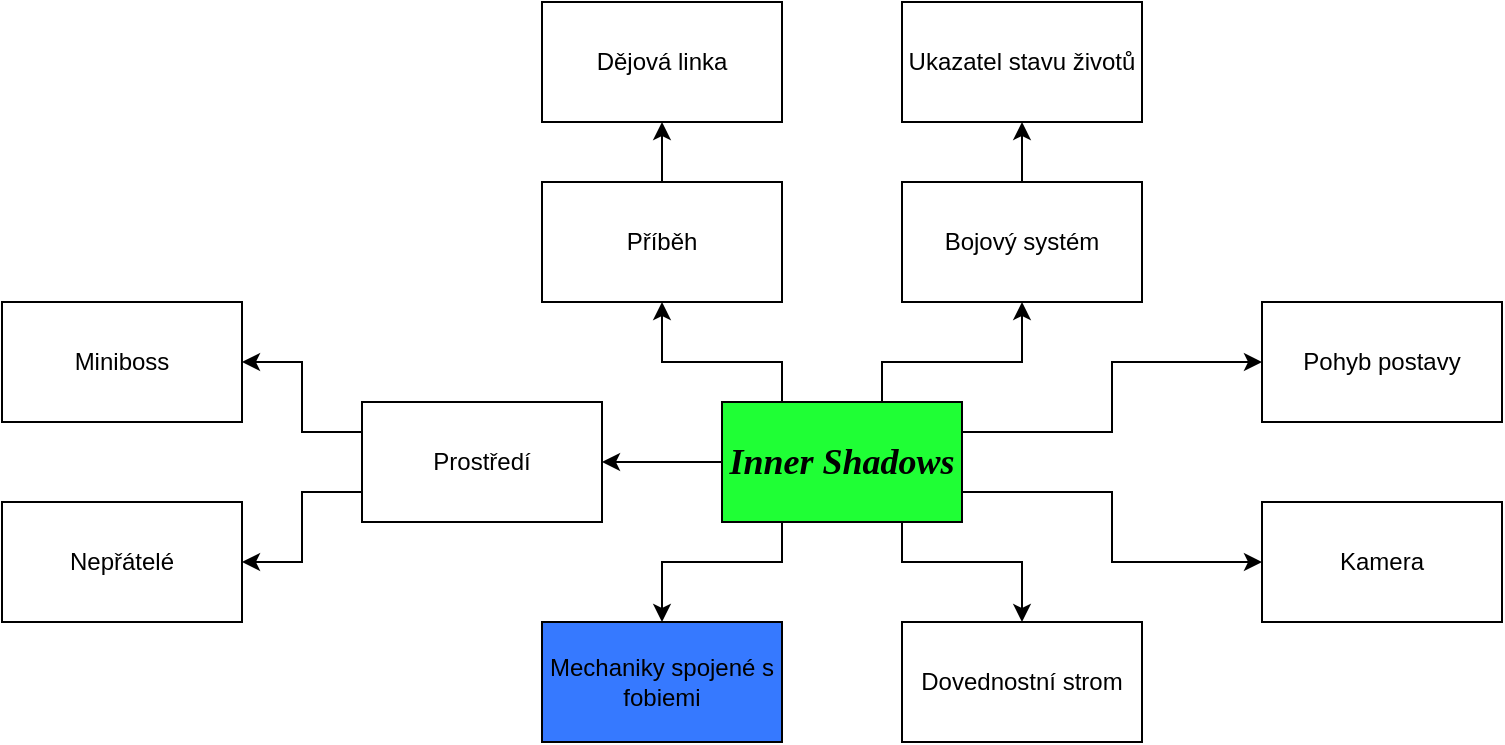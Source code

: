 <mxfile version="24.0.8" type="device">
  <diagram name="Stránka-1" id="MLeJqScTI_KYKoAGsEYJ">
    <mxGraphModel dx="1034" dy="446" grid="1" gridSize="10" guides="1" tooltips="1" connect="1" arrows="1" fold="1" page="1" pageScale="1" pageWidth="850" pageHeight="1100" math="0" shadow="0">
      <root>
        <mxCell id="0" />
        <mxCell id="1" parent="0" />
        <mxCell id="bwVD4fZZ-03ds_QMKwTW-23" style="edgeStyle=orthogonalEdgeStyle;rounded=0;orthogonalLoop=1;jettySize=auto;html=1;exitX=0.75;exitY=1;exitDx=0;exitDy=0;entryX=0.5;entryY=0;entryDx=0;entryDy=0;" parent="1" source="bwVD4fZZ-03ds_QMKwTW-1" target="bwVD4fZZ-03ds_QMKwTW-2" edge="1">
          <mxGeometry relative="1" as="geometry">
            <Array as="points">
              <mxPoint x="460" y="340" />
              <mxPoint x="520" y="340" />
            </Array>
          </mxGeometry>
        </mxCell>
        <mxCell id="bwVD4fZZ-03ds_QMKwTW-25" style="edgeStyle=orthogonalEdgeStyle;rounded=0;orthogonalLoop=1;jettySize=auto;html=1;exitX=0.25;exitY=1;exitDx=0;exitDy=0;entryX=0.5;entryY=0;entryDx=0;entryDy=0;" parent="1" source="bwVD4fZZ-03ds_QMKwTW-1" target="bwVD4fZZ-03ds_QMKwTW-24" edge="1">
          <mxGeometry relative="1" as="geometry">
            <Array as="points">
              <mxPoint x="400" y="340" />
              <mxPoint x="340" y="340" />
            </Array>
          </mxGeometry>
        </mxCell>
        <mxCell id="bwVD4fZZ-03ds_QMKwTW-32" style="edgeStyle=orthogonalEdgeStyle;rounded=0;orthogonalLoop=1;jettySize=auto;html=1;exitX=0.75;exitY=0;exitDx=0;exitDy=0;entryX=0.5;entryY=1;entryDx=0;entryDy=0;" parent="1" source="bwVD4fZZ-03ds_QMKwTW-1" target="bwVD4fZZ-03ds_QMKwTW-28" edge="1">
          <mxGeometry relative="1" as="geometry">
            <Array as="points">
              <mxPoint x="450" y="260" />
              <mxPoint x="450" y="240" />
              <mxPoint x="520" y="240" />
            </Array>
          </mxGeometry>
        </mxCell>
        <mxCell id="bwVD4fZZ-03ds_QMKwTW-36" style="edgeStyle=orthogonalEdgeStyle;rounded=0;orthogonalLoop=1;jettySize=auto;html=1;exitX=0.25;exitY=0;exitDx=0;exitDy=0;entryX=0.5;entryY=1;entryDx=0;entryDy=0;" parent="1" source="bwVD4fZZ-03ds_QMKwTW-1" target="bwVD4fZZ-03ds_QMKwTW-34" edge="1">
          <mxGeometry relative="1" as="geometry">
            <Array as="points">
              <mxPoint x="400" y="240" />
              <mxPoint x="340" y="240" />
            </Array>
          </mxGeometry>
        </mxCell>
        <mxCell id="bwVD4fZZ-03ds_QMKwTW-39" style="edgeStyle=orthogonalEdgeStyle;rounded=0;orthogonalLoop=1;jettySize=auto;html=1;exitX=1;exitY=0.25;exitDx=0;exitDy=0;entryX=0;entryY=0.5;entryDx=0;entryDy=0;" parent="1" source="bwVD4fZZ-03ds_QMKwTW-1" target="bwVD4fZZ-03ds_QMKwTW-8" edge="1">
          <mxGeometry relative="1" as="geometry" />
        </mxCell>
        <mxCell id="bwVD4fZZ-03ds_QMKwTW-40" style="edgeStyle=orthogonalEdgeStyle;rounded=0;orthogonalLoop=1;jettySize=auto;html=1;exitX=1;exitY=0.75;exitDx=0;exitDy=0;entryX=0;entryY=0.5;entryDx=0;entryDy=0;" parent="1" source="bwVD4fZZ-03ds_QMKwTW-1" target="bwVD4fZZ-03ds_QMKwTW-9" edge="1">
          <mxGeometry relative="1" as="geometry" />
        </mxCell>
        <mxCell id="bwVD4fZZ-03ds_QMKwTW-41" style="edgeStyle=orthogonalEdgeStyle;rounded=0;orthogonalLoop=1;jettySize=auto;html=1;exitX=0;exitY=0.5;exitDx=0;exitDy=0;entryX=1;entryY=0.5;entryDx=0;entryDy=0;" parent="1" source="bwVD4fZZ-03ds_QMKwTW-1" target="bwVD4fZZ-03ds_QMKwTW-5" edge="1">
          <mxGeometry relative="1" as="geometry" />
        </mxCell>
        <mxCell id="bwVD4fZZ-03ds_QMKwTW-1" value="&lt;h3&gt;&lt;font style=&quot;font-size: 18px;&quot; face=&quot;Times New Roman&quot;&gt;&lt;i&gt;Inner Shadows&lt;/i&gt;&lt;/font&gt;&lt;/h3&gt;" style="rounded=0;whiteSpace=wrap;html=1;fillColor=#1FFF35;" parent="1" vertex="1">
          <mxGeometry x="370" y="260" width="120" height="60" as="geometry" />
        </mxCell>
        <mxCell id="bwVD4fZZ-03ds_QMKwTW-2" value="Dovednostní strom" style="rounded=0;whiteSpace=wrap;html=1;" parent="1" vertex="1">
          <mxGeometry x="460" y="370" width="120" height="60" as="geometry" />
        </mxCell>
        <mxCell id="bwVD4fZZ-03ds_QMKwTW-43" style="edgeStyle=orthogonalEdgeStyle;rounded=0;orthogonalLoop=1;jettySize=auto;html=1;exitX=0;exitY=0.75;exitDx=0;exitDy=0;entryX=1;entryY=0.5;entryDx=0;entryDy=0;" parent="1" source="bwVD4fZZ-03ds_QMKwTW-5" target="bwVD4fZZ-03ds_QMKwTW-22" edge="1">
          <mxGeometry relative="1" as="geometry">
            <Array as="points">
              <mxPoint x="160" y="305" />
              <mxPoint x="160" y="340" />
            </Array>
          </mxGeometry>
        </mxCell>
        <mxCell id="bwVD4fZZ-03ds_QMKwTW-44" style="edgeStyle=orthogonalEdgeStyle;rounded=0;orthogonalLoop=1;jettySize=auto;html=1;exitX=0;exitY=0.25;exitDx=0;exitDy=0;entryX=1;entryY=0.5;entryDx=0;entryDy=0;" parent="1" source="bwVD4fZZ-03ds_QMKwTW-5" target="bwVD4fZZ-03ds_QMKwTW-21" edge="1">
          <mxGeometry relative="1" as="geometry" />
        </mxCell>
        <mxCell id="bwVD4fZZ-03ds_QMKwTW-5" value="Prostředí" style="rounded=0;whiteSpace=wrap;html=1;" parent="1" vertex="1">
          <mxGeometry x="190" y="260" width="120" height="60" as="geometry" />
        </mxCell>
        <mxCell id="bwVD4fZZ-03ds_QMKwTW-8" value="Pohyb postavy" style="rounded=0;whiteSpace=wrap;html=1;" parent="1" vertex="1">
          <mxGeometry x="640" y="210" width="120" height="60" as="geometry" />
        </mxCell>
        <mxCell id="bwVD4fZZ-03ds_QMKwTW-9" value="Kamera" style="rounded=0;whiteSpace=wrap;html=1;" parent="1" vertex="1">
          <mxGeometry x="640" y="310" width="120" height="60" as="geometry" />
        </mxCell>
        <mxCell id="bwVD4fZZ-03ds_QMKwTW-21" value="Miniboss" style="rounded=0;whiteSpace=wrap;html=1;" parent="1" vertex="1">
          <mxGeometry x="10" y="210" width="120" height="60" as="geometry" />
        </mxCell>
        <mxCell id="bwVD4fZZ-03ds_QMKwTW-22" value="Nepřátelé" style="rounded=0;whiteSpace=wrap;html=1;" parent="1" vertex="1">
          <mxGeometry x="10" y="310" width="120" height="60" as="geometry" />
        </mxCell>
        <mxCell id="bwVD4fZZ-03ds_QMKwTW-24" value="Mechaniky spojené s fobiemi" style="rounded=0;whiteSpace=wrap;html=1;fillColor=#3679FF;" parent="1" vertex="1">
          <mxGeometry x="280" y="370" width="120" height="60" as="geometry" />
        </mxCell>
        <mxCell id="bwVD4fZZ-03ds_QMKwTW-31" style="edgeStyle=orthogonalEdgeStyle;rounded=0;orthogonalLoop=1;jettySize=auto;html=1;entryX=0.5;entryY=1;entryDx=0;entryDy=0;" parent="1" source="bwVD4fZZ-03ds_QMKwTW-28" target="bwVD4fZZ-03ds_QMKwTW-30" edge="1">
          <mxGeometry relative="1" as="geometry" />
        </mxCell>
        <mxCell id="bwVD4fZZ-03ds_QMKwTW-28" value="Bojový systém" style="rounded=0;whiteSpace=wrap;html=1;" parent="1" vertex="1">
          <mxGeometry x="460" y="150" width="120" height="60" as="geometry" />
        </mxCell>
        <mxCell id="bwVD4fZZ-03ds_QMKwTW-30" value="Ukazatel stavu životů" style="rounded=0;whiteSpace=wrap;html=1;" parent="1" vertex="1">
          <mxGeometry x="460" y="60" width="120" height="60" as="geometry" />
        </mxCell>
        <mxCell id="bwVD4fZZ-03ds_QMKwTW-38" style="edgeStyle=orthogonalEdgeStyle;rounded=0;orthogonalLoop=1;jettySize=auto;html=1;entryX=0.5;entryY=1;entryDx=0;entryDy=0;" parent="1" source="bwVD4fZZ-03ds_QMKwTW-34" target="bwVD4fZZ-03ds_QMKwTW-37" edge="1">
          <mxGeometry relative="1" as="geometry" />
        </mxCell>
        <mxCell id="bwVD4fZZ-03ds_QMKwTW-34" value="Příběh" style="rounded=0;whiteSpace=wrap;html=1;" parent="1" vertex="1">
          <mxGeometry x="280" y="150" width="120" height="60" as="geometry" />
        </mxCell>
        <mxCell id="bwVD4fZZ-03ds_QMKwTW-37" value="Dějová linka" style="rounded=0;whiteSpace=wrap;html=1;" parent="1" vertex="1">
          <mxGeometry x="280" y="60" width="120" height="60" as="geometry" />
        </mxCell>
      </root>
    </mxGraphModel>
  </diagram>
</mxfile>
